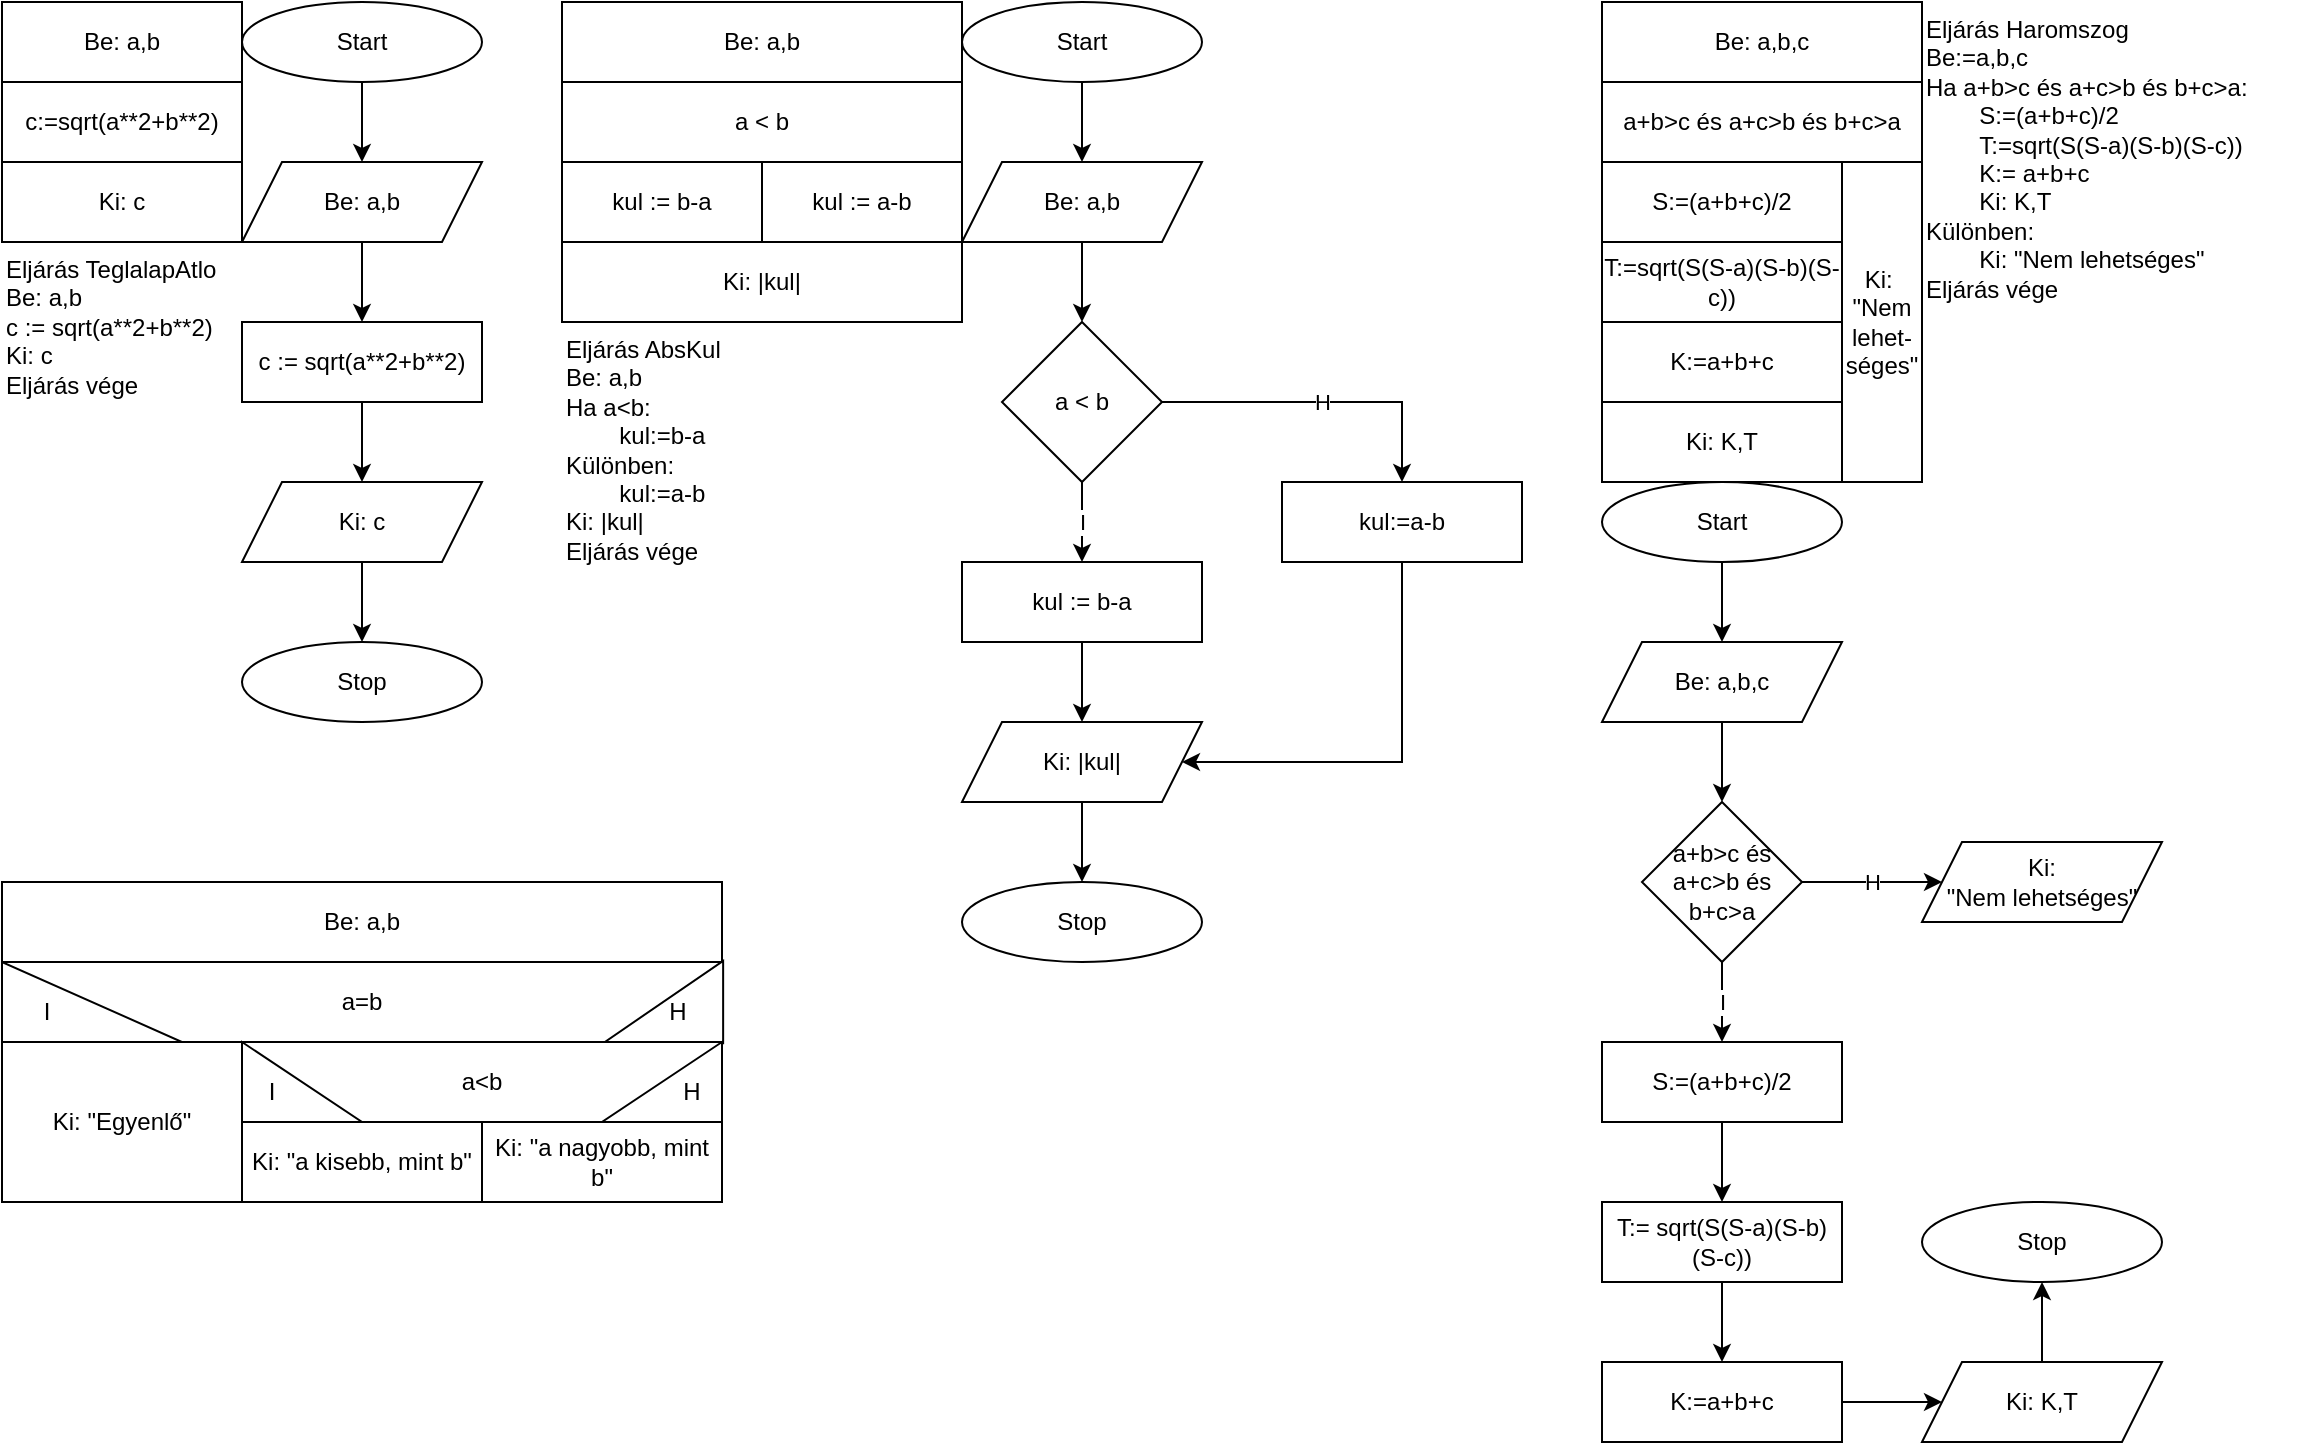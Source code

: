 <mxfile version="24.2.5" type="device">
  <diagram name="Page-1" id="JMkK7bd3fJ11POz3t-93">
    <mxGraphModel dx="1050" dy="669" grid="1" gridSize="10" guides="1" tooltips="1" connect="1" arrows="1" fold="1" page="1" pageScale="1" pageWidth="1169" pageHeight="1654" math="0" shadow="0">
      <root>
        <mxCell id="0" />
        <mxCell id="1" parent="0" />
        <mxCell id="4Uo7AbZbIMrUiZoJ8Cxp-1" value="Be: a,b" style="rounded=0;whiteSpace=wrap;html=1;" vertex="1" parent="1">
          <mxGeometry width="120" height="40" as="geometry" />
        </mxCell>
        <mxCell id="4Uo7AbZbIMrUiZoJ8Cxp-2" value="c:=sqrt(a**2+b**2)" style="rounded=0;whiteSpace=wrap;html=1;" vertex="1" parent="1">
          <mxGeometry y="40" width="120" height="40" as="geometry" />
        </mxCell>
        <mxCell id="4Uo7AbZbIMrUiZoJ8Cxp-4" value="Ki: c" style="rounded=0;whiteSpace=wrap;html=1;" vertex="1" parent="1">
          <mxGeometry y="80" width="120" height="40" as="geometry" />
        </mxCell>
        <mxCell id="4Uo7AbZbIMrUiZoJ8Cxp-8" style="edgeStyle=orthogonalEdgeStyle;rounded=0;orthogonalLoop=1;jettySize=auto;html=1;exitX=0.5;exitY=1;exitDx=0;exitDy=0;entryX=0.5;entryY=0;entryDx=0;entryDy=0;" edge="1" parent="1" source="4Uo7AbZbIMrUiZoJ8Cxp-6" target="4Uo7AbZbIMrUiZoJ8Cxp-7">
          <mxGeometry relative="1" as="geometry" />
        </mxCell>
        <mxCell id="4Uo7AbZbIMrUiZoJ8Cxp-6" value="Start" style="ellipse;whiteSpace=wrap;html=1;" vertex="1" parent="1">
          <mxGeometry x="120" width="120" height="40" as="geometry" />
        </mxCell>
        <mxCell id="4Uo7AbZbIMrUiZoJ8Cxp-11" style="edgeStyle=orthogonalEdgeStyle;rounded=0;orthogonalLoop=1;jettySize=auto;html=1;entryX=0.5;entryY=0;entryDx=0;entryDy=0;" edge="1" parent="1" source="4Uo7AbZbIMrUiZoJ8Cxp-7" target="4Uo7AbZbIMrUiZoJ8Cxp-10">
          <mxGeometry relative="1" as="geometry" />
        </mxCell>
        <mxCell id="4Uo7AbZbIMrUiZoJ8Cxp-7" value="Be: a,b" style="shape=parallelogram;perimeter=parallelogramPerimeter;whiteSpace=wrap;html=1;fixedSize=1;" vertex="1" parent="1">
          <mxGeometry x="120" y="80" width="120" height="40" as="geometry" />
        </mxCell>
        <mxCell id="4Uo7AbZbIMrUiZoJ8Cxp-14" style="edgeStyle=orthogonalEdgeStyle;rounded=0;orthogonalLoop=1;jettySize=auto;html=1;entryX=0.5;entryY=0;entryDx=0;entryDy=0;" edge="1" parent="1" source="4Uo7AbZbIMrUiZoJ8Cxp-9" target="4Uo7AbZbIMrUiZoJ8Cxp-13">
          <mxGeometry relative="1" as="geometry" />
        </mxCell>
        <mxCell id="4Uo7AbZbIMrUiZoJ8Cxp-9" value="Ki: c" style="shape=parallelogram;perimeter=parallelogramPerimeter;whiteSpace=wrap;html=1;fixedSize=1;" vertex="1" parent="1">
          <mxGeometry x="120" y="240" width="120" height="40" as="geometry" />
        </mxCell>
        <mxCell id="4Uo7AbZbIMrUiZoJ8Cxp-12" style="edgeStyle=orthogonalEdgeStyle;rounded=0;orthogonalLoop=1;jettySize=auto;html=1;entryX=0.5;entryY=0;entryDx=0;entryDy=0;" edge="1" parent="1" source="4Uo7AbZbIMrUiZoJ8Cxp-10" target="4Uo7AbZbIMrUiZoJ8Cxp-9">
          <mxGeometry relative="1" as="geometry" />
        </mxCell>
        <mxCell id="4Uo7AbZbIMrUiZoJ8Cxp-10" value="c := sqrt(a**2+b**2)" style="rounded=0;whiteSpace=wrap;html=1;" vertex="1" parent="1">
          <mxGeometry x="120" y="160" width="120" height="40" as="geometry" />
        </mxCell>
        <mxCell id="4Uo7AbZbIMrUiZoJ8Cxp-13" value="Stop" style="ellipse;whiteSpace=wrap;html=1;" vertex="1" parent="1">
          <mxGeometry x="120" y="320" width="120" height="40" as="geometry" />
        </mxCell>
        <mxCell id="4Uo7AbZbIMrUiZoJ8Cxp-16" value="Eljárás TeglalapAtlo&lt;div&gt;Be: a,b&lt;/div&gt;&lt;div&gt;c := sqrt(a**2+b**2)&lt;/div&gt;&lt;div&gt;Ki: c&lt;/div&gt;&lt;div&gt;Eljárás vége&lt;/div&gt;" style="text;html=1;align=left;verticalAlign=top;whiteSpace=wrap;rounded=0;" vertex="1" parent="1">
          <mxGeometry y="120" width="120" height="200" as="geometry" />
        </mxCell>
        <mxCell id="4Uo7AbZbIMrUiZoJ8Cxp-17" value="Be: a,b" style="rounded=0;whiteSpace=wrap;html=1;" vertex="1" parent="1">
          <mxGeometry x="280" width="200" height="40" as="geometry" />
        </mxCell>
        <mxCell id="4Uo7AbZbIMrUiZoJ8Cxp-18" value="a &amp;lt; b" style="rounded=0;whiteSpace=wrap;html=1;" vertex="1" parent="1">
          <mxGeometry x="280" y="40" width="200" height="40" as="geometry" />
        </mxCell>
        <mxCell id="4Uo7AbZbIMrUiZoJ8Cxp-19" value="kul := b-a" style="rounded=0;whiteSpace=wrap;html=1;" vertex="1" parent="1">
          <mxGeometry x="280" y="80" width="100" height="40" as="geometry" />
        </mxCell>
        <mxCell id="4Uo7AbZbIMrUiZoJ8Cxp-20" value="kul := a-b" style="rounded=0;whiteSpace=wrap;html=1;" vertex="1" parent="1">
          <mxGeometry x="380" y="80" width="100" height="40" as="geometry" />
        </mxCell>
        <mxCell id="4Uo7AbZbIMrUiZoJ8Cxp-34" value="Ki: |kul|" style="rounded=0;whiteSpace=wrap;html=1;" vertex="1" parent="1">
          <mxGeometry x="280" y="120" width="200" height="40" as="geometry" />
        </mxCell>
        <mxCell id="4Uo7AbZbIMrUiZoJ8Cxp-35" value="Eljárás AbsKul&lt;div&gt;&lt;span style=&quot;background-color: initial;&quot;&gt;Be: a,b&lt;/span&gt;&lt;/div&gt;&lt;div&gt;&lt;span style=&quot;background-color: initial;&quot;&gt;Ha a&amp;lt;b:&lt;/span&gt;&lt;/div&gt;&lt;div&gt;&lt;span style=&quot;background-color: initial;&quot;&gt;&lt;span style=&quot;white-space: pre;&quot;&gt;&#x9;&lt;/span&gt;kul:=b-a&lt;br&gt;&lt;/span&gt;&lt;/div&gt;&lt;div&gt;&lt;span style=&quot;background-color: initial;&quot;&gt;Különben:&lt;/span&gt;&lt;/div&gt;&lt;div&gt;&lt;span style=&quot;background-color: initial;&quot;&gt;&lt;span style=&quot;white-space: pre;&quot;&gt;&#x9;&lt;/span&gt;kul:=a-b&lt;br&gt;&lt;/span&gt;&lt;/div&gt;&lt;div&gt;&lt;span style=&quot;background-color: initial;&quot;&gt;Ki: |kul|&lt;/span&gt;&lt;/div&gt;&lt;div&gt;&lt;span style=&quot;background-color: initial;&quot;&gt;Eljárás vége&lt;/span&gt;&lt;br&gt;&lt;/div&gt;" style="text;html=1;align=left;verticalAlign=top;whiteSpace=wrap;rounded=0;" vertex="1" parent="1">
          <mxGeometry x="280" y="160" width="200" height="240" as="geometry" />
        </mxCell>
        <mxCell id="4Uo7AbZbIMrUiZoJ8Cxp-38" value="" style="edgeStyle=orthogonalEdgeStyle;rounded=0;orthogonalLoop=1;jettySize=auto;html=1;" edge="1" parent="1" source="4Uo7AbZbIMrUiZoJ8Cxp-36" target="4Uo7AbZbIMrUiZoJ8Cxp-37">
          <mxGeometry relative="1" as="geometry" />
        </mxCell>
        <mxCell id="4Uo7AbZbIMrUiZoJ8Cxp-36" value="Start" style="ellipse;whiteSpace=wrap;html=1;" vertex="1" parent="1">
          <mxGeometry x="480" width="120" height="40" as="geometry" />
        </mxCell>
        <mxCell id="4Uo7AbZbIMrUiZoJ8Cxp-40" value="" style="edgeStyle=orthogonalEdgeStyle;rounded=0;orthogonalLoop=1;jettySize=auto;html=1;" edge="1" parent="1" source="4Uo7AbZbIMrUiZoJ8Cxp-37" target="4Uo7AbZbIMrUiZoJ8Cxp-39">
          <mxGeometry relative="1" as="geometry" />
        </mxCell>
        <mxCell id="4Uo7AbZbIMrUiZoJ8Cxp-37" value="Be: a,b" style="shape=parallelogram;perimeter=parallelogramPerimeter;whiteSpace=wrap;html=1;fixedSize=1;" vertex="1" parent="1">
          <mxGeometry x="480" y="80" width="120" height="40" as="geometry" />
        </mxCell>
        <mxCell id="4Uo7AbZbIMrUiZoJ8Cxp-43" value="I" style="edgeStyle=orthogonalEdgeStyle;rounded=0;orthogonalLoop=1;jettySize=auto;html=1;exitX=0.5;exitY=1;exitDx=0;exitDy=0;entryX=0.5;entryY=0;entryDx=0;entryDy=0;" edge="1" parent="1" source="4Uo7AbZbIMrUiZoJ8Cxp-39" target="4Uo7AbZbIMrUiZoJ8Cxp-41">
          <mxGeometry relative="1" as="geometry" />
        </mxCell>
        <mxCell id="4Uo7AbZbIMrUiZoJ8Cxp-44" value="H" style="edgeStyle=orthogonalEdgeStyle;rounded=0;orthogonalLoop=1;jettySize=auto;html=1;exitX=1;exitY=0.5;exitDx=0;exitDy=0;entryX=0.5;entryY=0;entryDx=0;entryDy=0;" edge="1" parent="1" source="4Uo7AbZbIMrUiZoJ8Cxp-39" target="4Uo7AbZbIMrUiZoJ8Cxp-42">
          <mxGeometry relative="1" as="geometry" />
        </mxCell>
        <mxCell id="4Uo7AbZbIMrUiZoJ8Cxp-39" value="a &amp;lt; b" style="rhombus;whiteSpace=wrap;html=1;" vertex="1" parent="1">
          <mxGeometry x="500" y="160" width="80" height="80" as="geometry" />
        </mxCell>
        <mxCell id="4Uo7AbZbIMrUiZoJ8Cxp-46" value="" style="edgeStyle=orthogonalEdgeStyle;rounded=0;orthogonalLoop=1;jettySize=auto;html=1;" edge="1" parent="1" source="4Uo7AbZbIMrUiZoJ8Cxp-41" target="4Uo7AbZbIMrUiZoJ8Cxp-45">
          <mxGeometry relative="1" as="geometry" />
        </mxCell>
        <mxCell id="4Uo7AbZbIMrUiZoJ8Cxp-41" value="kul := b-a" style="rounded=0;whiteSpace=wrap;html=1;" vertex="1" parent="1">
          <mxGeometry x="480" y="280" width="120" height="40" as="geometry" />
        </mxCell>
        <mxCell id="4Uo7AbZbIMrUiZoJ8Cxp-47" style="edgeStyle=orthogonalEdgeStyle;rounded=0;orthogonalLoop=1;jettySize=auto;html=1;entryX=1;entryY=0.5;entryDx=0;entryDy=0;" edge="1" parent="1" source="4Uo7AbZbIMrUiZoJ8Cxp-42" target="4Uo7AbZbIMrUiZoJ8Cxp-45">
          <mxGeometry relative="1" as="geometry">
            <Array as="points">
              <mxPoint x="700" y="380" />
            </Array>
          </mxGeometry>
        </mxCell>
        <mxCell id="4Uo7AbZbIMrUiZoJ8Cxp-42" value="kul:=a-b" style="rounded=0;whiteSpace=wrap;html=1;" vertex="1" parent="1">
          <mxGeometry x="640" y="240" width="120" height="40" as="geometry" />
        </mxCell>
        <mxCell id="4Uo7AbZbIMrUiZoJ8Cxp-49" style="edgeStyle=orthogonalEdgeStyle;rounded=0;orthogonalLoop=1;jettySize=auto;html=1;entryX=0.5;entryY=0;entryDx=0;entryDy=0;" edge="1" parent="1" source="4Uo7AbZbIMrUiZoJ8Cxp-45" target="4Uo7AbZbIMrUiZoJ8Cxp-48">
          <mxGeometry relative="1" as="geometry" />
        </mxCell>
        <mxCell id="4Uo7AbZbIMrUiZoJ8Cxp-45" value="Ki: |kul|" style="shape=parallelogram;perimeter=parallelogramPerimeter;whiteSpace=wrap;html=1;fixedSize=1;" vertex="1" parent="1">
          <mxGeometry x="480" y="360" width="120" height="40" as="geometry" />
        </mxCell>
        <mxCell id="4Uo7AbZbIMrUiZoJ8Cxp-48" value="Stop" style="ellipse;whiteSpace=wrap;html=1;" vertex="1" parent="1">
          <mxGeometry x="480" y="440" width="120" height="40" as="geometry" />
        </mxCell>
        <mxCell id="4Uo7AbZbIMrUiZoJ8Cxp-50" value="Be: a,b,c" style="rounded=0;whiteSpace=wrap;html=1;" vertex="1" parent="1">
          <mxGeometry x="800" width="160" height="40" as="geometry" />
        </mxCell>
        <mxCell id="4Uo7AbZbIMrUiZoJ8Cxp-51" value="a+b&amp;gt;c és a+c&amp;gt;b és b+c&amp;gt;a" style="rounded=0;whiteSpace=wrap;html=1;" vertex="1" parent="1">
          <mxGeometry x="800" y="40" width="160" height="40" as="geometry" />
        </mxCell>
        <mxCell id="4Uo7AbZbIMrUiZoJ8Cxp-52" value="Ki:&amp;nbsp;&lt;div&gt;&quot;Nem&lt;/div&gt;&lt;div&gt;lehet-séges&quot;&lt;/div&gt;" style="rounded=0;whiteSpace=wrap;html=1;" vertex="1" parent="1">
          <mxGeometry x="920" y="80" width="40" height="160" as="geometry" />
        </mxCell>
        <mxCell id="4Uo7AbZbIMrUiZoJ8Cxp-53" value="S:=(a+b+c)/2" style="rounded=0;whiteSpace=wrap;html=1;" vertex="1" parent="1">
          <mxGeometry x="800" y="80" width="120" height="40" as="geometry" />
        </mxCell>
        <mxCell id="4Uo7AbZbIMrUiZoJ8Cxp-54" value="T:=&lt;span style=&quot;background-color: initial;&quot;&gt;sqrt(S(S-a)(S-b)(S-c))&lt;/span&gt;" style="rounded=0;whiteSpace=wrap;html=1;" vertex="1" parent="1">
          <mxGeometry x="800" y="120" width="120" height="40" as="geometry" />
        </mxCell>
        <mxCell id="4Uo7AbZbIMrUiZoJ8Cxp-55" value="K:=a+b+c" style="rounded=0;whiteSpace=wrap;html=1;" vertex="1" parent="1">
          <mxGeometry x="800" y="160" width="120" height="40" as="geometry" />
        </mxCell>
        <mxCell id="4Uo7AbZbIMrUiZoJ8Cxp-56" value="Ki: K,T" style="rounded=0;whiteSpace=wrap;html=1;" vertex="1" parent="1">
          <mxGeometry x="800" y="200" width="120" height="40" as="geometry" />
        </mxCell>
        <mxCell id="4Uo7AbZbIMrUiZoJ8Cxp-57" value="Eljárás Haromszog&lt;div&gt;Be:=a,b,c&lt;/div&gt;&lt;div&gt;Ha a+b&amp;gt;c és a+c&amp;gt;b és b+c&amp;gt;a:&lt;/div&gt;&lt;div&gt;&lt;span style=&quot;white-space: pre;&quot;&gt;&#x9;&lt;/span&gt;S:=(a+b+c)/2&lt;br&gt;&lt;/div&gt;&lt;div&gt;&lt;span style=&quot;white-space: pre;&quot;&gt;&#x9;&lt;/span&gt;T:=sqrt(S(S-a)(S-b)(S-c))&lt;br&gt;&lt;/div&gt;&lt;div&gt;&lt;span style=&quot;white-space: pre;&quot;&gt;&#x9;&lt;/span&gt;K:= a+b+c&lt;br&gt;&lt;/div&gt;&lt;div&gt;&lt;span style=&quot;white-space: pre;&quot;&gt;&#x9;&lt;/span&gt;Ki: K,T&lt;br&gt;&lt;/div&gt;&lt;div&gt;Különben:&lt;/div&gt;&lt;div&gt;&lt;span style=&quot;white-space: pre;&quot;&gt;&#x9;&lt;/span&gt;Ki: &quot;Nem lehetséges&quot;&lt;br&gt;&lt;/div&gt;&lt;div&gt;Eljárás vége&lt;/div&gt;" style="text;html=1;align=left;verticalAlign=top;whiteSpace=wrap;rounded=0;" vertex="1" parent="1">
          <mxGeometry x="960" width="200" height="240" as="geometry" />
        </mxCell>
        <mxCell id="4Uo7AbZbIMrUiZoJ8Cxp-63" style="edgeStyle=orthogonalEdgeStyle;rounded=0;orthogonalLoop=1;jettySize=auto;html=1;exitX=0.5;exitY=1;exitDx=0;exitDy=0;entryX=0.5;entryY=0;entryDx=0;entryDy=0;" edge="1" parent="1" source="4Uo7AbZbIMrUiZoJ8Cxp-60" target="4Uo7AbZbIMrUiZoJ8Cxp-61">
          <mxGeometry relative="1" as="geometry" />
        </mxCell>
        <mxCell id="4Uo7AbZbIMrUiZoJ8Cxp-60" value="Start" style="ellipse;whiteSpace=wrap;html=1;" vertex="1" parent="1">
          <mxGeometry x="800" y="240" width="120" height="40" as="geometry" />
        </mxCell>
        <mxCell id="4Uo7AbZbIMrUiZoJ8Cxp-64" style="edgeStyle=orthogonalEdgeStyle;rounded=0;orthogonalLoop=1;jettySize=auto;html=1;exitX=0.5;exitY=1;exitDx=0;exitDy=0;entryX=0.5;entryY=0;entryDx=0;entryDy=0;" edge="1" parent="1" source="4Uo7AbZbIMrUiZoJ8Cxp-61" target="4Uo7AbZbIMrUiZoJ8Cxp-62">
          <mxGeometry relative="1" as="geometry" />
        </mxCell>
        <mxCell id="4Uo7AbZbIMrUiZoJ8Cxp-61" value="Be: a,b,c" style="shape=parallelogram;perimeter=parallelogramPerimeter;whiteSpace=wrap;html=1;fixedSize=1;" vertex="1" parent="1">
          <mxGeometry x="800" y="320" width="120" height="40" as="geometry" />
        </mxCell>
        <mxCell id="4Uo7AbZbIMrUiZoJ8Cxp-66" value="H" style="edgeStyle=orthogonalEdgeStyle;rounded=0;orthogonalLoop=1;jettySize=auto;html=1;entryX=0;entryY=0.5;entryDx=0;entryDy=0;" edge="1" parent="1" source="4Uo7AbZbIMrUiZoJ8Cxp-62" target="4Uo7AbZbIMrUiZoJ8Cxp-65">
          <mxGeometry relative="1" as="geometry" />
        </mxCell>
        <mxCell id="4Uo7AbZbIMrUiZoJ8Cxp-68" value="I" style="edgeStyle=orthogonalEdgeStyle;rounded=0;orthogonalLoop=1;jettySize=auto;html=1;entryX=0.5;entryY=0;entryDx=0;entryDy=0;" edge="1" parent="1" source="4Uo7AbZbIMrUiZoJ8Cxp-62" target="4Uo7AbZbIMrUiZoJ8Cxp-67">
          <mxGeometry relative="1" as="geometry" />
        </mxCell>
        <mxCell id="4Uo7AbZbIMrUiZoJ8Cxp-62" value="a+b&amp;gt;c és a+c&amp;gt;b és b+c&amp;gt;a" style="rhombus;whiteSpace=wrap;html=1;" vertex="1" parent="1">
          <mxGeometry x="820" y="400" width="80" height="80" as="geometry" />
        </mxCell>
        <mxCell id="4Uo7AbZbIMrUiZoJ8Cxp-65" value="Ki:&lt;div&gt;&quot;Nem lehetséges&quot;&lt;br&gt;&lt;/div&gt;" style="shape=parallelogram;perimeter=parallelogramPerimeter;whiteSpace=wrap;html=1;fixedSize=1;" vertex="1" parent="1">
          <mxGeometry x="960" y="420" width="120" height="40" as="geometry" />
        </mxCell>
        <mxCell id="4Uo7AbZbIMrUiZoJ8Cxp-76" style="edgeStyle=orthogonalEdgeStyle;rounded=0;orthogonalLoop=1;jettySize=auto;html=1;exitX=0.5;exitY=1;exitDx=0;exitDy=0;entryX=0.5;entryY=0;entryDx=0;entryDy=0;" edge="1" parent="1" source="4Uo7AbZbIMrUiZoJ8Cxp-67" target="4Uo7AbZbIMrUiZoJ8Cxp-69">
          <mxGeometry relative="1" as="geometry" />
        </mxCell>
        <mxCell id="4Uo7AbZbIMrUiZoJ8Cxp-67" value="S:=(a+b+c)/2" style="rounded=0;whiteSpace=wrap;html=1;" vertex="1" parent="1">
          <mxGeometry x="800" y="520" width="120" height="40" as="geometry" />
        </mxCell>
        <mxCell id="4Uo7AbZbIMrUiZoJ8Cxp-75" style="edgeStyle=orthogonalEdgeStyle;rounded=0;orthogonalLoop=1;jettySize=auto;html=1;exitX=0.5;exitY=1;exitDx=0;exitDy=0;entryX=0.5;entryY=0;entryDx=0;entryDy=0;" edge="1" parent="1" source="4Uo7AbZbIMrUiZoJ8Cxp-69" target="4Uo7AbZbIMrUiZoJ8Cxp-70">
          <mxGeometry relative="1" as="geometry" />
        </mxCell>
        <mxCell id="4Uo7AbZbIMrUiZoJ8Cxp-69" value="T:= sqrt(S(S-a)(S-b)(S-c)&lt;span style=&quot;background-color: initial;&quot;&gt;)&lt;/span&gt;" style="rounded=0;whiteSpace=wrap;html=1;" vertex="1" parent="1">
          <mxGeometry x="800" y="600" width="120" height="40" as="geometry" />
        </mxCell>
        <mxCell id="4Uo7AbZbIMrUiZoJ8Cxp-74" style="edgeStyle=orthogonalEdgeStyle;rounded=0;orthogonalLoop=1;jettySize=auto;html=1;exitX=1;exitY=0.5;exitDx=0;exitDy=0;entryX=0;entryY=0.5;entryDx=0;entryDy=0;" edge="1" parent="1" source="4Uo7AbZbIMrUiZoJ8Cxp-70" target="4Uo7AbZbIMrUiZoJ8Cxp-72">
          <mxGeometry relative="1" as="geometry" />
        </mxCell>
        <mxCell id="4Uo7AbZbIMrUiZoJ8Cxp-70" value="K:=a+b+c" style="rounded=0;whiteSpace=wrap;html=1;" vertex="1" parent="1">
          <mxGeometry x="800" y="680" width="120" height="40" as="geometry" />
        </mxCell>
        <mxCell id="4Uo7AbZbIMrUiZoJ8Cxp-71" value="Stop" style="ellipse;whiteSpace=wrap;html=1;" vertex="1" parent="1">
          <mxGeometry x="960" y="600" width="120" height="40" as="geometry" />
        </mxCell>
        <mxCell id="4Uo7AbZbIMrUiZoJ8Cxp-73" style="edgeStyle=orthogonalEdgeStyle;rounded=0;orthogonalLoop=1;jettySize=auto;html=1;entryX=0.5;entryY=1;entryDx=0;entryDy=0;" edge="1" parent="1" source="4Uo7AbZbIMrUiZoJ8Cxp-72" target="4Uo7AbZbIMrUiZoJ8Cxp-71">
          <mxGeometry relative="1" as="geometry" />
        </mxCell>
        <mxCell id="4Uo7AbZbIMrUiZoJ8Cxp-72" value="Ki: K,T" style="shape=parallelogram;perimeter=parallelogramPerimeter;whiteSpace=wrap;html=1;fixedSize=1;" vertex="1" parent="1">
          <mxGeometry x="960" y="680" width="120" height="40" as="geometry" />
        </mxCell>
        <mxCell id="4Uo7AbZbIMrUiZoJ8Cxp-122" value="Be: a,b" style="rounded=0;whiteSpace=wrap;html=1;" vertex="1" parent="1">
          <mxGeometry y="440" width="360" height="40" as="geometry" />
        </mxCell>
        <mxCell id="4Uo7AbZbIMrUiZoJ8Cxp-123" value="a=b" style="group" vertex="1" connectable="0" parent="1">
          <mxGeometry y="480" width="360" height="59.17" as="geometry" />
        </mxCell>
        <mxCell id="4Uo7AbZbIMrUiZoJ8Cxp-124" value="a=b" style="rounded=0;whiteSpace=wrap;html=1;container=0;" vertex="1" parent="4Uo7AbZbIMrUiZoJ8Cxp-123">
          <mxGeometry width="360.0" height="40" as="geometry" />
        </mxCell>
        <mxCell id="4Uo7AbZbIMrUiZoJ8Cxp-125" value="" style="verticalLabelPosition=bottom;verticalAlign=top;html=1;shape=mxgraph.basic.orthogonal_triangle;align=center;horizontal=1;container=0;" vertex="1" parent="4Uo7AbZbIMrUiZoJ8Cxp-123">
          <mxGeometry width="90.0" height="40" as="geometry" />
        </mxCell>
        <mxCell id="4Uo7AbZbIMrUiZoJ8Cxp-126" value="" style="verticalLabelPosition=bottom;verticalAlign=top;html=1;shape=mxgraph.basic.orthogonal_triangle;align=center;horizontal=1;rotation=-90;container=0;" vertex="1" parent="4Uo7AbZbIMrUiZoJ8Cxp-123">
          <mxGeometry x="309.998" y="-10" width="41.143" height="60" as="geometry" />
        </mxCell>
        <mxCell id="4Uo7AbZbIMrUiZoJ8Cxp-127" value="I" style="text;html=1;align=center;verticalAlign=middle;whiteSpace=wrap;rounded=0;container=0;" vertex="1" parent="4Uo7AbZbIMrUiZoJ8Cxp-123">
          <mxGeometry y="10" width="45.0" height="30" as="geometry" />
        </mxCell>
        <mxCell id="4Uo7AbZbIMrUiZoJ8Cxp-128" value="H" style="text;html=1;align=center;verticalAlign=middle;whiteSpace=wrap;rounded=0;container=0;" vertex="1" parent="4Uo7AbZbIMrUiZoJ8Cxp-123">
          <mxGeometry x="316.25" y="10" width="43.75" height="30" as="geometry" />
        </mxCell>
        <mxCell id="4Uo7AbZbIMrUiZoJ8Cxp-137" value="" style="group" vertex="1" connectable="0" parent="1">
          <mxGeometry x="120" y="520" width="240" height="40" as="geometry" />
        </mxCell>
        <mxCell id="4Uo7AbZbIMrUiZoJ8Cxp-138" value="a&amp;lt;b" style="rounded=0;whiteSpace=wrap;html=1;container=0;" vertex="1" parent="4Uo7AbZbIMrUiZoJ8Cxp-137">
          <mxGeometry width="240" height="40" as="geometry" />
        </mxCell>
        <mxCell id="4Uo7AbZbIMrUiZoJ8Cxp-139" value="" style="verticalLabelPosition=bottom;verticalAlign=top;html=1;shape=mxgraph.basic.orthogonal_triangle;align=center;horizontal=1;container=0;" vertex="1" parent="4Uo7AbZbIMrUiZoJ8Cxp-137">
          <mxGeometry width="60" height="40" as="geometry" />
        </mxCell>
        <mxCell id="4Uo7AbZbIMrUiZoJ8Cxp-140" value="" style="verticalLabelPosition=bottom;verticalAlign=top;html=1;shape=mxgraph.basic.orthogonal_triangle;align=center;horizontal=1;rotation=-90;container=0;" vertex="1" parent="4Uo7AbZbIMrUiZoJ8Cxp-137">
          <mxGeometry x="190" y="-10" width="40" height="60" as="geometry" />
        </mxCell>
        <mxCell id="4Uo7AbZbIMrUiZoJ8Cxp-141" value="I" style="text;html=1;align=center;verticalAlign=middle;whiteSpace=wrap;rounded=0;container=0;" vertex="1" parent="4Uo7AbZbIMrUiZoJ8Cxp-137">
          <mxGeometry y="10" width="30" height="30" as="geometry" />
        </mxCell>
        <mxCell id="4Uo7AbZbIMrUiZoJ8Cxp-142" value="H" style="text;html=1;align=center;verticalAlign=middle;whiteSpace=wrap;rounded=0;container=0;" vertex="1" parent="4Uo7AbZbIMrUiZoJ8Cxp-137">
          <mxGeometry x="210" y="10" width="30" height="30" as="geometry" />
        </mxCell>
        <mxCell id="4Uo7AbZbIMrUiZoJ8Cxp-143" value="Ki: &quot;Egyenlő&quot;" style="rounded=0;whiteSpace=wrap;html=1;" vertex="1" parent="1">
          <mxGeometry y="520" width="120" height="80" as="geometry" />
        </mxCell>
        <mxCell id="4Uo7AbZbIMrUiZoJ8Cxp-144" value="Ki: &quot;a kisebb, mint b&quot;" style="rounded=0;whiteSpace=wrap;html=1;" vertex="1" parent="1">
          <mxGeometry x="120" y="560" width="120" height="40" as="geometry" />
        </mxCell>
        <mxCell id="4Uo7AbZbIMrUiZoJ8Cxp-145" value="Ki: &quot;a nagyobb, mint b&quot;" style="rounded=0;whiteSpace=wrap;html=1;" vertex="1" parent="1">
          <mxGeometry x="240" y="560" width="120" height="40" as="geometry" />
        </mxCell>
      </root>
    </mxGraphModel>
  </diagram>
</mxfile>
